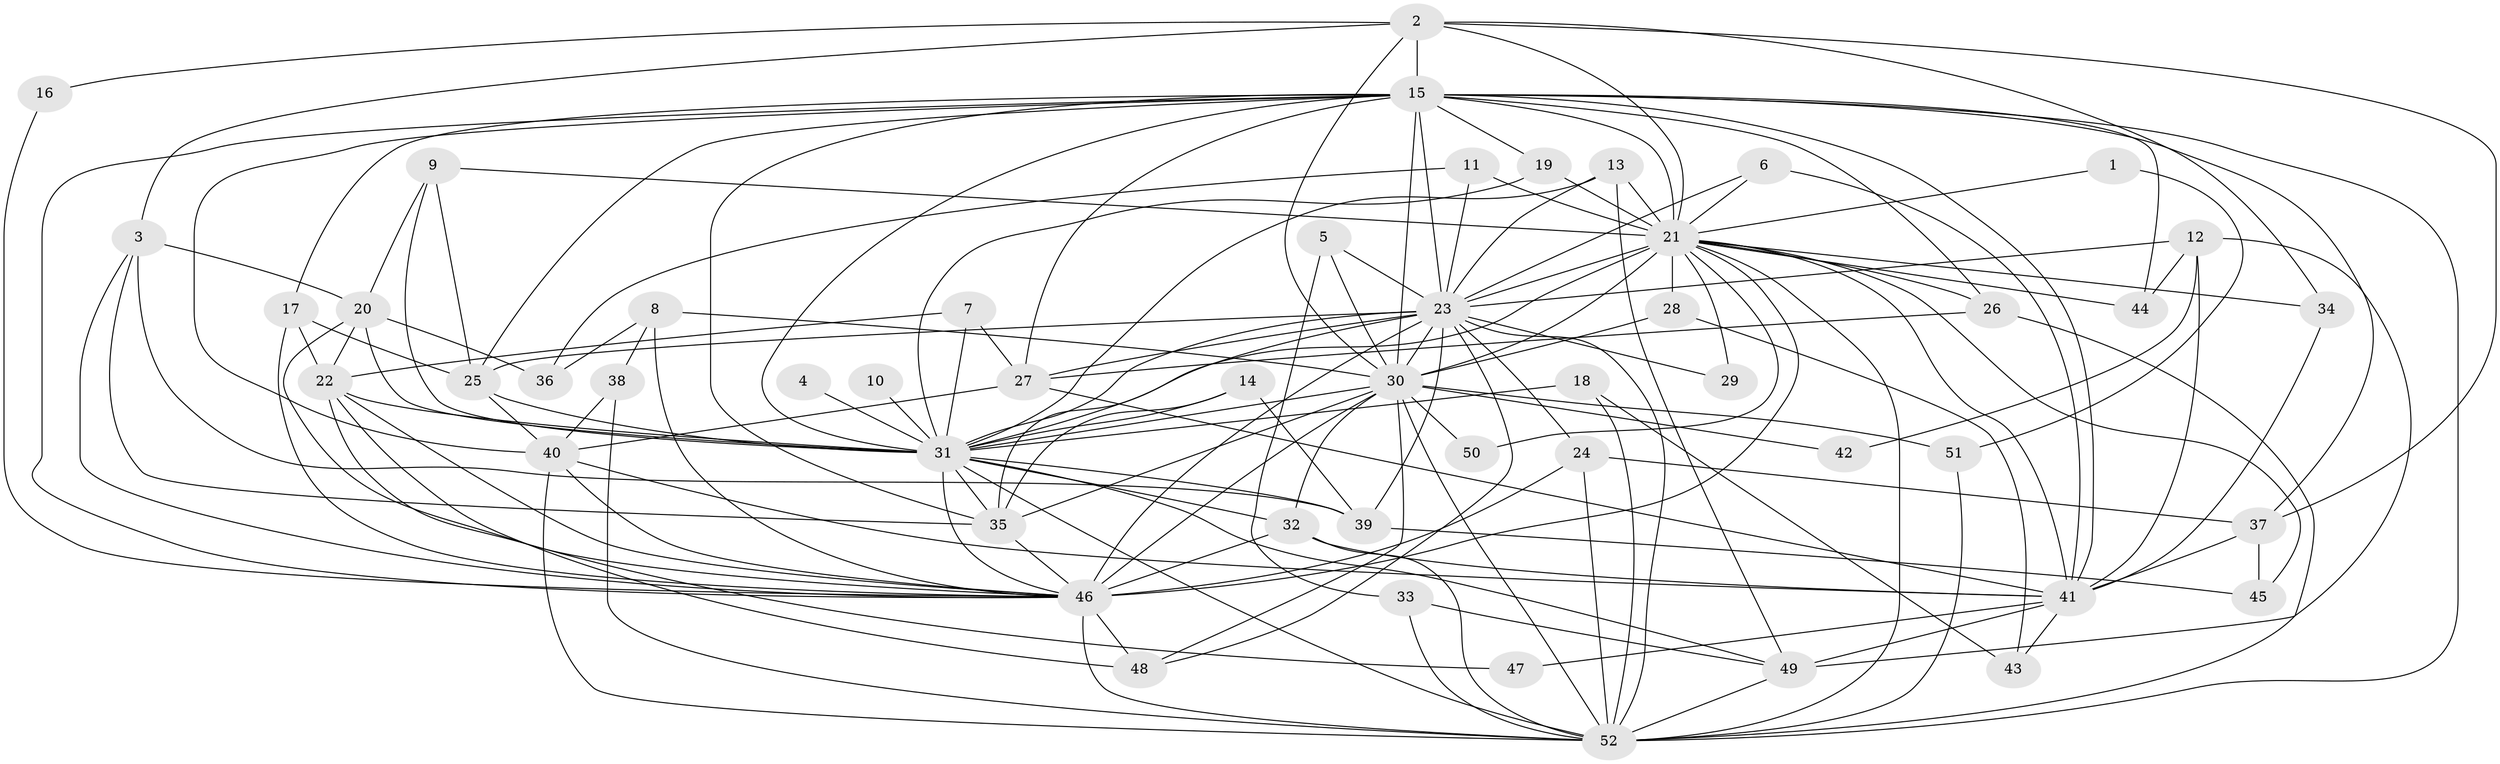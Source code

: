 // original degree distribution, {15: 0.007575757575757576, 16: 0.007575757575757576, 21: 0.007575757575757576, 27: 0.007575757575757576, 24: 0.007575757575757576, 25: 0.007575757575757576, 22: 0.007575757575757576, 19: 0.007575757575757576, 18: 0.007575757575757576, 28: 0.007575757575757576, 7: 0.022727272727272728, 5: 0.045454545454545456, 6: 0.030303030303030304, 4: 0.12121212121212122, 2: 0.49242424242424243, 3: 0.20454545454545456, 13: 0.007575757575757576}
// Generated by graph-tools (version 1.1) at 2025/36/03/04/25 23:36:33]
// undirected, 52 vertices, 152 edges
graph export_dot {
  node [color=gray90,style=filled];
  1;
  2;
  3;
  4;
  5;
  6;
  7;
  8;
  9;
  10;
  11;
  12;
  13;
  14;
  15;
  16;
  17;
  18;
  19;
  20;
  21;
  22;
  23;
  24;
  25;
  26;
  27;
  28;
  29;
  30;
  31;
  32;
  33;
  34;
  35;
  36;
  37;
  38;
  39;
  40;
  41;
  42;
  43;
  44;
  45;
  46;
  47;
  48;
  49;
  50;
  51;
  52;
  1 -- 21 [weight=2.0];
  1 -- 51 [weight=1.0];
  2 -- 3 [weight=1.0];
  2 -- 15 [weight=2.0];
  2 -- 16 [weight=1.0];
  2 -- 21 [weight=1.0];
  2 -- 30 [weight=1.0];
  2 -- 34 [weight=1.0];
  2 -- 37 [weight=1.0];
  3 -- 20 [weight=1.0];
  3 -- 35 [weight=1.0];
  3 -- 39 [weight=1.0];
  3 -- 46 [weight=1.0];
  4 -- 31 [weight=1.0];
  5 -- 23 [weight=1.0];
  5 -- 30 [weight=1.0];
  5 -- 33 [weight=1.0];
  6 -- 21 [weight=1.0];
  6 -- 23 [weight=1.0];
  6 -- 41 [weight=1.0];
  7 -- 22 [weight=1.0];
  7 -- 27 [weight=1.0];
  7 -- 31 [weight=1.0];
  8 -- 30 [weight=1.0];
  8 -- 36 [weight=1.0];
  8 -- 38 [weight=1.0];
  8 -- 46 [weight=1.0];
  9 -- 20 [weight=1.0];
  9 -- 21 [weight=1.0];
  9 -- 25 [weight=1.0];
  9 -- 31 [weight=1.0];
  10 -- 31 [weight=1.0];
  11 -- 21 [weight=1.0];
  11 -- 23 [weight=2.0];
  11 -- 36 [weight=1.0];
  12 -- 23 [weight=1.0];
  12 -- 41 [weight=1.0];
  12 -- 42 [weight=1.0];
  12 -- 44 [weight=1.0];
  12 -- 49 [weight=1.0];
  13 -- 21 [weight=2.0];
  13 -- 23 [weight=1.0];
  13 -- 31 [weight=1.0];
  13 -- 49 [weight=1.0];
  14 -- 31 [weight=1.0];
  14 -- 35 [weight=1.0];
  14 -- 39 [weight=1.0];
  15 -- 17 [weight=1.0];
  15 -- 19 [weight=1.0];
  15 -- 21 [weight=3.0];
  15 -- 23 [weight=3.0];
  15 -- 25 [weight=1.0];
  15 -- 26 [weight=1.0];
  15 -- 27 [weight=1.0];
  15 -- 30 [weight=2.0];
  15 -- 31 [weight=1.0];
  15 -- 35 [weight=1.0];
  15 -- 37 [weight=1.0];
  15 -- 40 [weight=1.0];
  15 -- 41 [weight=2.0];
  15 -- 44 [weight=1.0];
  15 -- 46 [weight=2.0];
  15 -- 52 [weight=1.0];
  16 -- 46 [weight=1.0];
  17 -- 22 [weight=1.0];
  17 -- 25 [weight=1.0];
  17 -- 46 [weight=1.0];
  18 -- 31 [weight=1.0];
  18 -- 43 [weight=1.0];
  18 -- 52 [weight=1.0];
  19 -- 21 [weight=2.0];
  19 -- 31 [weight=1.0];
  20 -- 22 [weight=1.0];
  20 -- 31 [weight=1.0];
  20 -- 36 [weight=1.0];
  20 -- 46 [weight=1.0];
  21 -- 23 [weight=6.0];
  21 -- 26 [weight=1.0];
  21 -- 28 [weight=4.0];
  21 -- 29 [weight=1.0];
  21 -- 30 [weight=4.0];
  21 -- 31 [weight=3.0];
  21 -- 34 [weight=3.0];
  21 -- 41 [weight=1.0];
  21 -- 44 [weight=1.0];
  21 -- 45 [weight=2.0];
  21 -- 46 [weight=4.0];
  21 -- 50 [weight=2.0];
  21 -- 52 [weight=3.0];
  22 -- 31 [weight=1.0];
  22 -- 46 [weight=1.0];
  22 -- 47 [weight=1.0];
  22 -- 48 [weight=1.0];
  23 -- 24 [weight=1.0];
  23 -- 25 [weight=2.0];
  23 -- 27 [weight=1.0];
  23 -- 29 [weight=1.0];
  23 -- 30 [weight=2.0];
  23 -- 31 [weight=4.0];
  23 -- 35 [weight=1.0];
  23 -- 39 [weight=1.0];
  23 -- 46 [weight=2.0];
  23 -- 48 [weight=1.0];
  23 -- 52 [weight=2.0];
  24 -- 37 [weight=1.0];
  24 -- 46 [weight=1.0];
  24 -- 52 [weight=2.0];
  25 -- 31 [weight=1.0];
  25 -- 40 [weight=1.0];
  26 -- 27 [weight=1.0];
  26 -- 52 [weight=1.0];
  27 -- 40 [weight=1.0];
  27 -- 41 [weight=1.0];
  28 -- 30 [weight=1.0];
  28 -- 43 [weight=1.0];
  30 -- 31 [weight=1.0];
  30 -- 32 [weight=1.0];
  30 -- 35 [weight=1.0];
  30 -- 42 [weight=2.0];
  30 -- 46 [weight=3.0];
  30 -- 48 [weight=1.0];
  30 -- 50 [weight=1.0];
  30 -- 51 [weight=1.0];
  30 -- 52 [weight=1.0];
  31 -- 32 [weight=1.0];
  31 -- 35 [weight=1.0];
  31 -- 39 [weight=1.0];
  31 -- 46 [weight=1.0];
  31 -- 49 [weight=1.0];
  31 -- 52 [weight=1.0];
  32 -- 41 [weight=1.0];
  32 -- 46 [weight=1.0];
  32 -- 52 [weight=1.0];
  33 -- 49 [weight=1.0];
  33 -- 52 [weight=1.0];
  34 -- 41 [weight=1.0];
  35 -- 46 [weight=1.0];
  37 -- 41 [weight=1.0];
  37 -- 45 [weight=1.0];
  38 -- 40 [weight=1.0];
  38 -- 52 [weight=1.0];
  39 -- 45 [weight=1.0];
  40 -- 41 [weight=1.0];
  40 -- 46 [weight=1.0];
  40 -- 52 [weight=1.0];
  41 -- 43 [weight=1.0];
  41 -- 47 [weight=1.0];
  41 -- 49 [weight=1.0];
  46 -- 48 [weight=1.0];
  46 -- 52 [weight=4.0];
  49 -- 52 [weight=1.0];
  51 -- 52 [weight=1.0];
}

